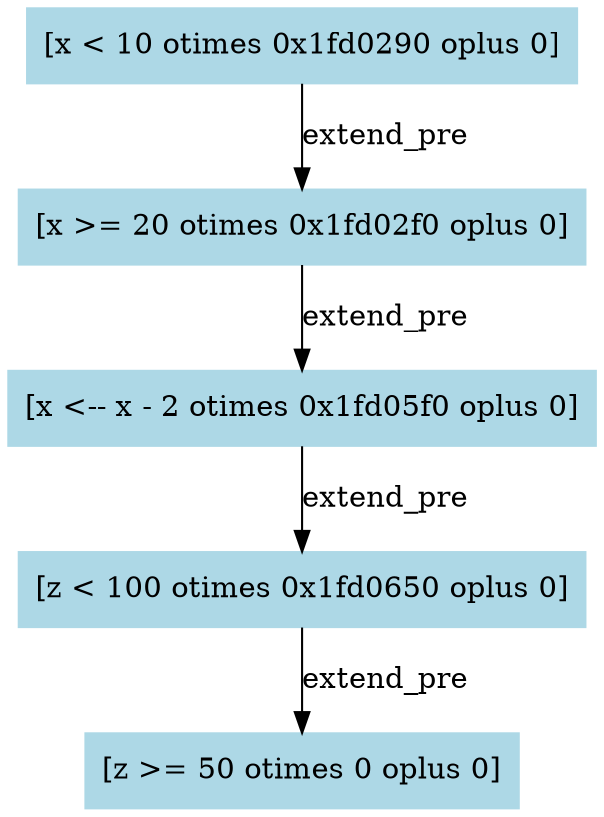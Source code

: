 digraph "[x := 10]" {
"0x1fd0230" [label="[x < 10 otimes 0x1fd0290 oplus 0]", color=lightblue,style=filled,shape=box]
"0x1fd0230" -> "0x1fd0290" [label=extend_pre,color=black]
"0x1fd0290" [label="[x >= 20 otimes 0x1fd02f0 oplus 0]", color=lightblue,style=filled,shape=box]
"0x1fd0290" -> "0x1fd02f0" [label=extend_pre,color=black]
"0x1fd02f0" [label="[x <-- x - 2 otimes 0x1fd05f0 oplus 0]", color=lightblue,style=filled,shape=box]
"0x1fd02f0" -> "0x1fd05f0" [label=extend_pre,color=black]
"0x1fd05f0" [label="[z < 100 otimes 0x1fd0650 oplus 0]", color=lightblue,style=filled,shape=box]
"0x1fd05f0" -> "0x1fd0650" [label=extend_pre,color=black]
"0x1fd0650" [label="[z >= 50 otimes 0 oplus 0]", color=lightblue,style=filled,shape=box]
}


